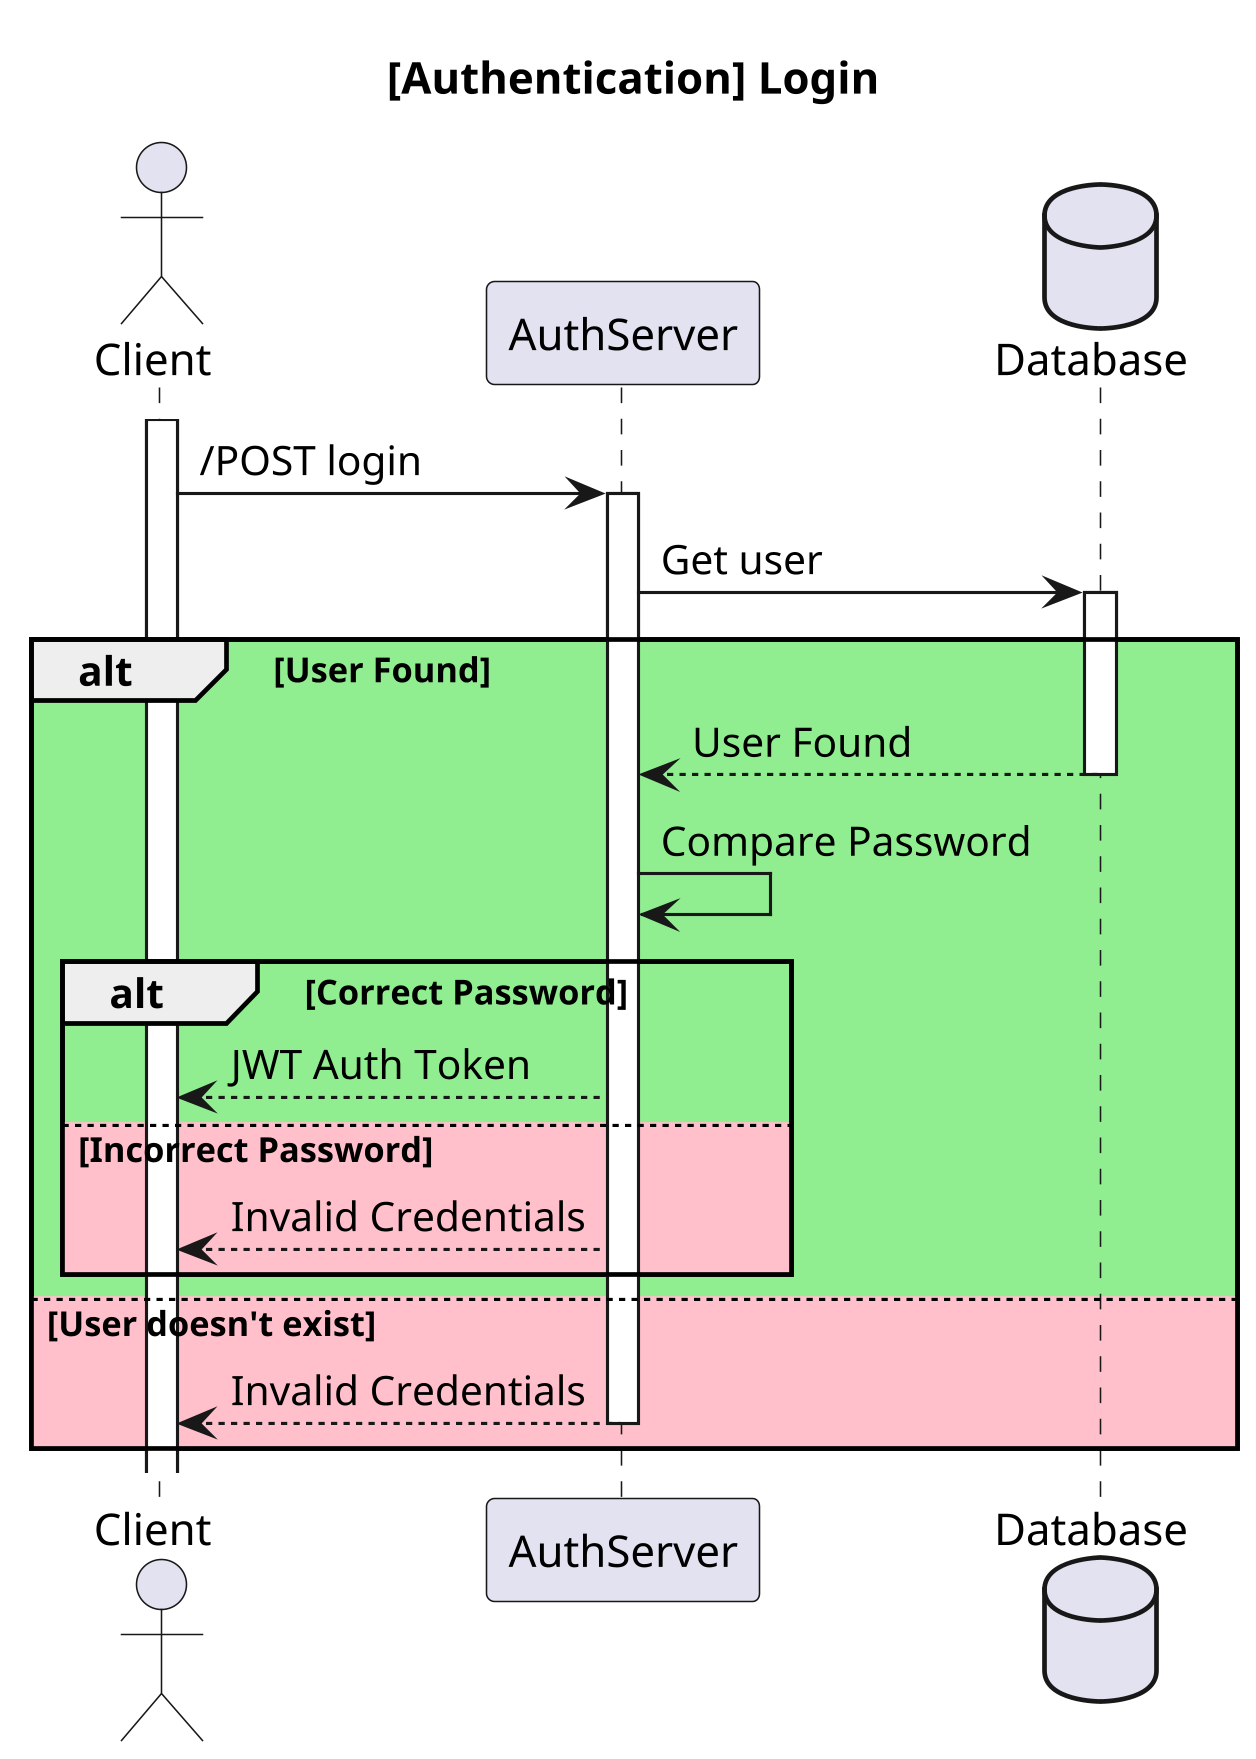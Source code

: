 @startuml login


skinparam dpi 300

title "[**Authentication**] Login"

actor Client

participant AuthServer

database Database

activate Client
Client -> AuthServer : /POST login
activate AuthServer
AuthServer -> Database : Get user
activate Database
alt #LightGreen User Found
  Database --> AuthServer : User Found
  deactivate Database
  AuthServer -> AuthServer : Compare Password
  alt #LightGreen Correct Password 
    AuthServer --> Client : JWT Auth Token
  else #Pink Incorrect Password
    AuthServer --> Client : Invalid Credentials 
  end
else #Pink User doesn't exist
  AuthServer --> Client : Invalid Credentials
  deactivate AuthServer 
end


@enduml


@startuml registeration


skinparam dpi 300

title "[**Authentication**] Registration"

actor Client

participant AuthServer

database Database

activate Client
Client -> AuthServer : /POST register
activate AuthServer

AuthServer -> AuthServer : Validate user input

alt #LightGreen Valid data 
  AuthServer -> Database : Save user
  activate Database
  alt #LightGreen User Added
    Database --> AuthServer : User added
    AuthServer --> Client : User added
  else #Pink Database error
    Database --> AuthServer : error adding user
    deactivate Database
    AuthServer --> Client : Coudn't add the user
  end
else #Pink Invalid data
  AuthServer --> Client : Invalid data
  deactivate AuthServer
end

@enduml


@startuml authorization


skinparam dpi 300

title "[**Authentication**]\nAccess Protected Resources"

actor Client

participant "Protected Resource" as PR
participant AuthServer

database Database

activate Client

Client -> PR : Request
activate PR
PR -> AuthServer : check if authorized
activate AuthServer

alt #Pink Authentication Header\nNot Fonud
  AuthServer --> Client : Not authorized
else #Pink Malformed Token
  AuthServer --> Client : Not authorized
else #Pink Token Signature don't match
  AuthServer --> Client : Not authorized
else #Pink Token Expired
  AuthServer --> Client : Not authorized
else #LightGreen Token is okay 
  AuthServer --> PR : Authorized
  deactivate AuthServer
  PR --> Client : Response
  deactivate PR
end



@enduml